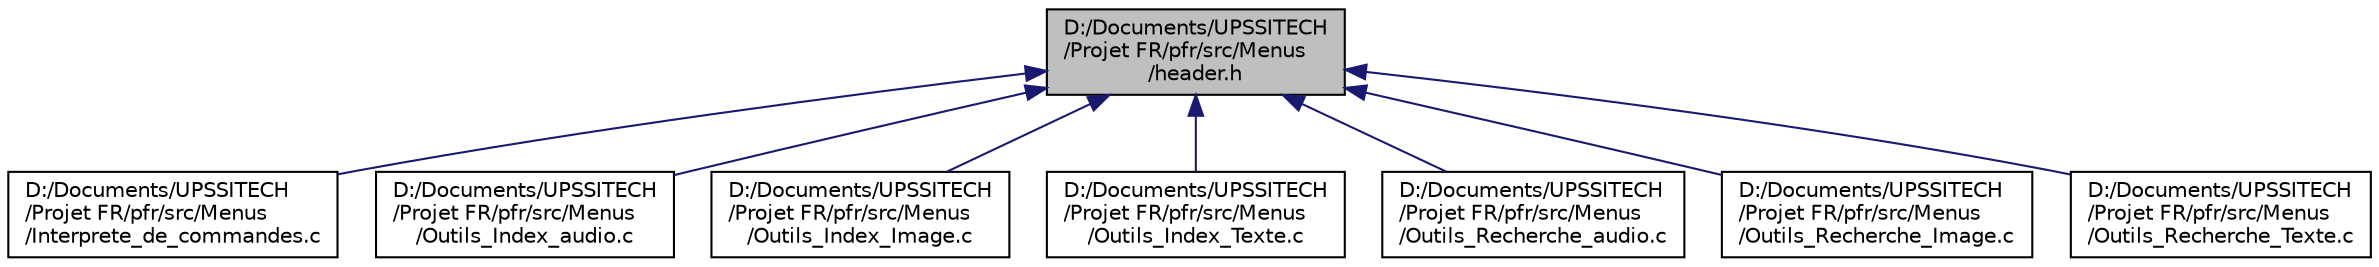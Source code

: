 digraph "D:/Documents/UPSSITECH/Projet FR/pfr/src/Menus/header.h"
{
  edge [fontname="Helvetica",fontsize="10",labelfontname="Helvetica",labelfontsize="10"];
  node [fontname="Helvetica",fontsize="10",shape=record];
  Node22 [label="D:/Documents/UPSSITECH\l/Projet FR/pfr/src/Menus\l/header.h",height=0.2,width=0.4,color="black", fillcolor="grey75", style="filled", fontcolor="black"];
  Node22 -> Node23 [dir="back",color="midnightblue",fontsize="10",style="solid",fontname="Helvetica"];
  Node23 [label="D:/Documents/UPSSITECH\l/Projet FR/pfr/src/Menus\l/Interprete_de_commandes.c",height=0.2,width=0.4,color="black", fillcolor="white", style="filled",URL="$_interprete__de__commandes_8c.html"];
  Node22 -> Node24 [dir="back",color="midnightblue",fontsize="10",style="solid",fontname="Helvetica"];
  Node24 [label="D:/Documents/UPSSITECH\l/Projet FR/pfr/src/Menus\l/Outils_Index_audio.c",height=0.2,width=0.4,color="black", fillcolor="white", style="filled",URL="$_outils___index__audio_8c.html"];
  Node22 -> Node25 [dir="back",color="midnightblue",fontsize="10",style="solid",fontname="Helvetica"];
  Node25 [label="D:/Documents/UPSSITECH\l/Projet FR/pfr/src/Menus\l/Outils_Index_Image.c",height=0.2,width=0.4,color="black", fillcolor="white", style="filled",URL="$_outils___index___image_8c.html"];
  Node22 -> Node26 [dir="back",color="midnightblue",fontsize="10",style="solid",fontname="Helvetica"];
  Node26 [label="D:/Documents/UPSSITECH\l/Projet FR/pfr/src/Menus\l/Outils_Index_Texte.c",height=0.2,width=0.4,color="black", fillcolor="white", style="filled",URL="$_outils___index___texte_8c.html"];
  Node22 -> Node27 [dir="back",color="midnightblue",fontsize="10",style="solid",fontname="Helvetica"];
  Node27 [label="D:/Documents/UPSSITECH\l/Projet FR/pfr/src/Menus\l/Outils_Recherche_audio.c",height=0.2,width=0.4,color="black", fillcolor="white", style="filled",URL="$_outils___recherche__audio_8c.html"];
  Node22 -> Node28 [dir="back",color="midnightblue",fontsize="10",style="solid",fontname="Helvetica"];
  Node28 [label="D:/Documents/UPSSITECH\l/Projet FR/pfr/src/Menus\l/Outils_Recherche_Image.c",height=0.2,width=0.4,color="black", fillcolor="white", style="filled",URL="$_outils___recherche___image_8c.html"];
  Node22 -> Node29 [dir="back",color="midnightblue",fontsize="10",style="solid",fontname="Helvetica"];
  Node29 [label="D:/Documents/UPSSITECH\l/Projet FR/pfr/src/Menus\l/Outils_Recherche_Texte.c",height=0.2,width=0.4,color="black", fillcolor="white", style="filled",URL="$_outils___recherche___texte_8c.html"];
}

